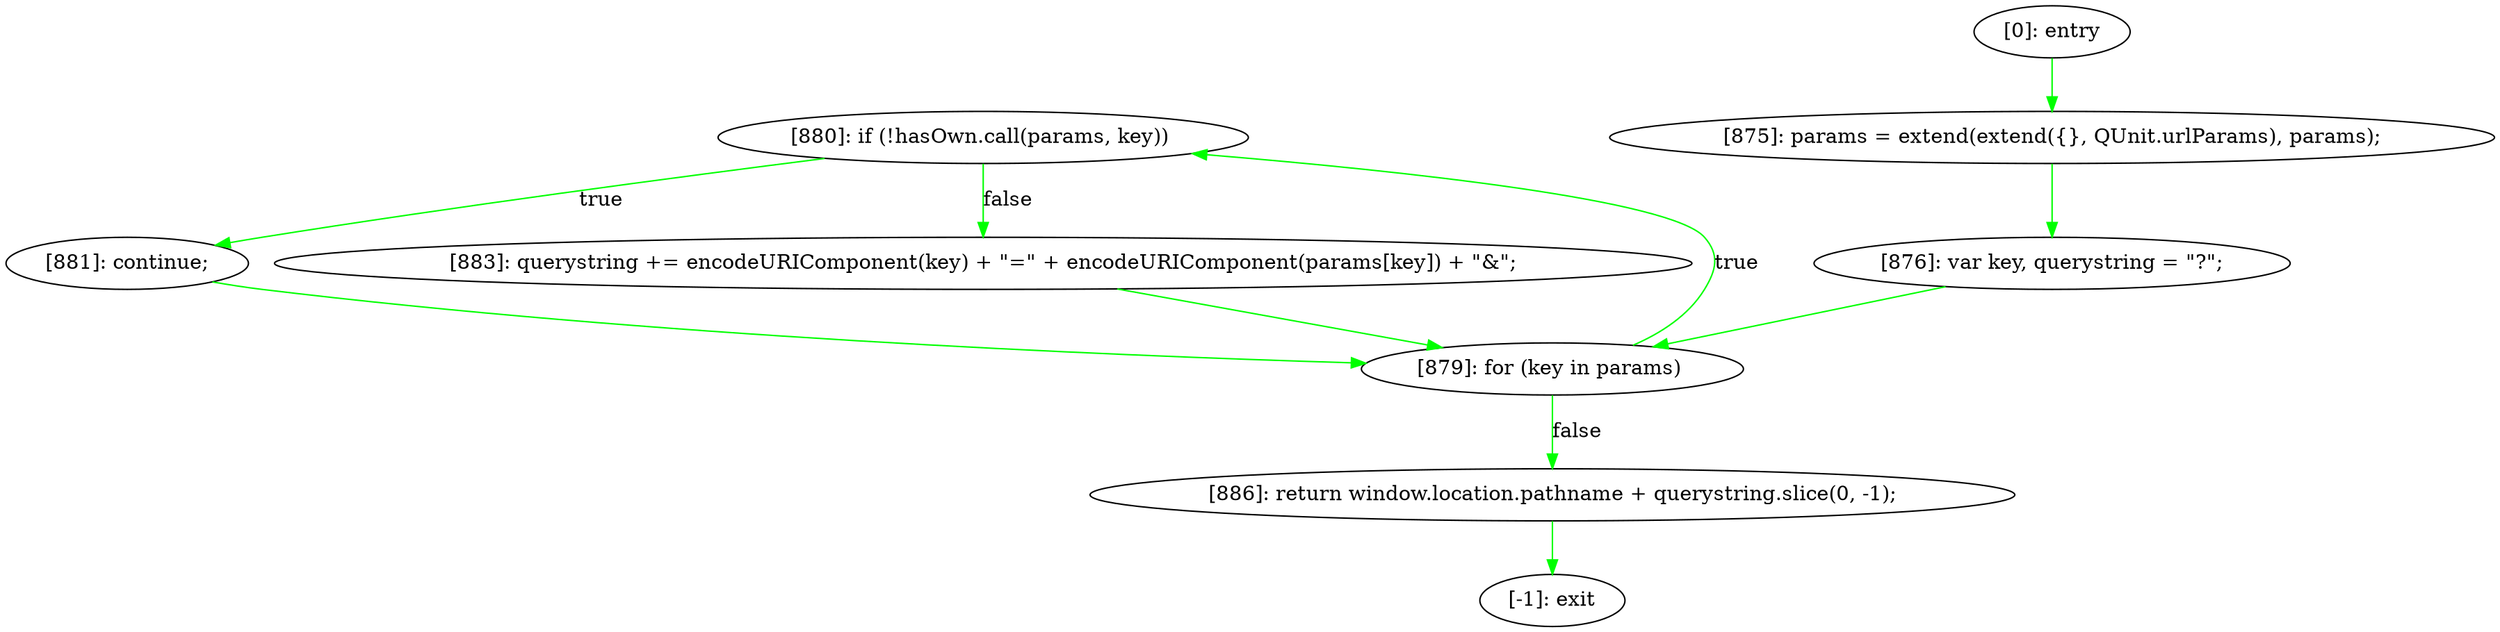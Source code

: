 digraph {
"0" [label="[880]: if (!hasOwn.call(params, key)) "] 
"1" [label="[881]: continue;\n"] 
"2" [label="[883]: querystring += encodeURIComponent(key) + \"=\" + encodeURIComponent(params[key]) + \"&\";\n"] 
"3" [label="[879]: for (key in params) "] 
"4" [label="[876]: var key, querystring = \"?\";\n"] 
"5" [label="[-1]: exit"] 
"6" [label="[0]: entry"] 
"7" [label="[875]: params = extend(extend({}, QUnit.urlParams), params);\n"] 
"8" [label="[886]: return window.location.pathname + querystring.slice(0, -1);\n"] 
"0" -> "1" [label="true" color="green"] 
"0" -> "2" [label="false" color="green"] 
"1" -> "3" [label="" color="green"] 
"2" -> "3" [label="" color="green"] 
"3" -> "8" [label="false" color="green"] 
"3" -> "0" [label="true" color="green"] 
"4" -> "3" [label="" color="green"] 
"6" -> "7" [label="" color="green"] 
"7" -> "4" [label="" color="green"] 
"8" -> "5" [label="" color="green"] 
}
